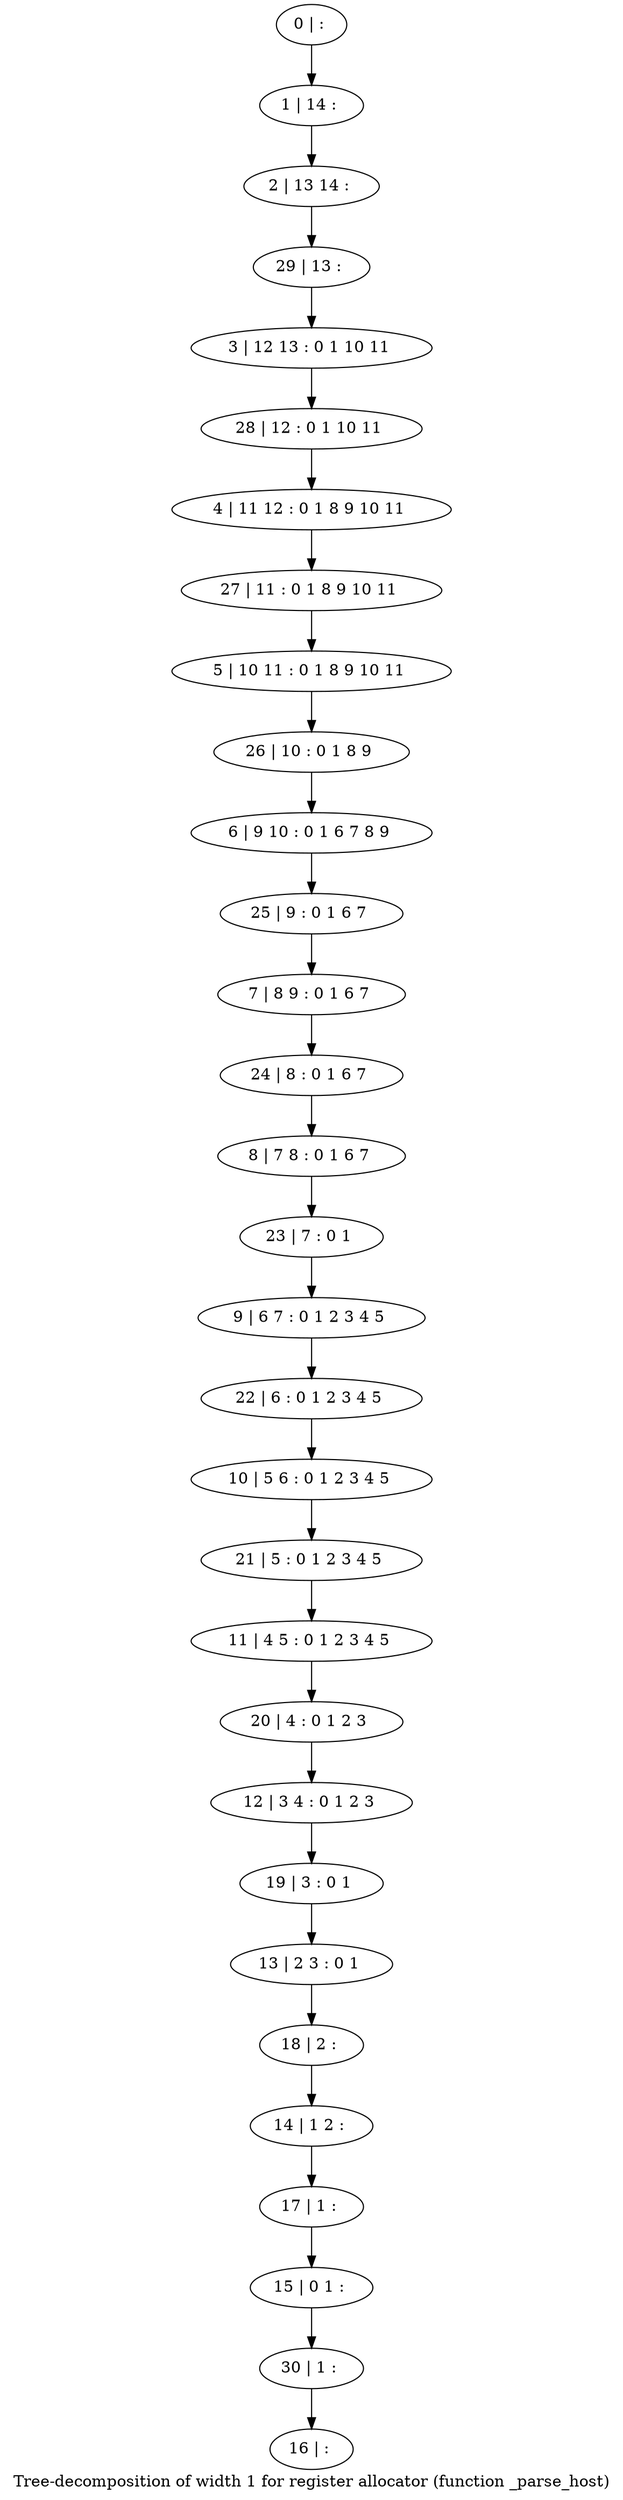 digraph G {
graph [label="Tree-decomposition of width 1 for register allocator (function _parse_host)"]
0[label="0 | : "];
1[label="1 | 14 : "];
2[label="2 | 13 14 : "];
3[label="3 | 12 13 : 0 1 10 11 "];
4[label="4 | 11 12 : 0 1 8 9 10 11 "];
5[label="5 | 10 11 : 0 1 8 9 10 11 "];
6[label="6 | 9 10 : 0 1 6 7 8 9 "];
7[label="7 | 8 9 : 0 1 6 7 "];
8[label="8 | 7 8 : 0 1 6 7 "];
9[label="9 | 6 7 : 0 1 2 3 4 5 "];
10[label="10 | 5 6 : 0 1 2 3 4 5 "];
11[label="11 | 4 5 : 0 1 2 3 4 5 "];
12[label="12 | 3 4 : 0 1 2 3 "];
13[label="13 | 2 3 : 0 1 "];
14[label="14 | 1 2 : "];
15[label="15 | 0 1 : "];
16[label="16 | : "];
17[label="17 | 1 : "];
18[label="18 | 2 : "];
19[label="19 | 3 : 0 1 "];
20[label="20 | 4 : 0 1 2 3 "];
21[label="21 | 5 : 0 1 2 3 4 5 "];
22[label="22 | 6 : 0 1 2 3 4 5 "];
23[label="23 | 7 : 0 1 "];
24[label="24 | 8 : 0 1 6 7 "];
25[label="25 | 9 : 0 1 6 7 "];
26[label="26 | 10 : 0 1 8 9 "];
27[label="27 | 11 : 0 1 8 9 10 11 "];
28[label="28 | 12 : 0 1 10 11 "];
29[label="29 | 13 : "];
30[label="30 | 1 : "];
0->1 ;
1->2 ;
17->15 ;
14->17 ;
18->14 ;
13->18 ;
19->13 ;
12->19 ;
20->12 ;
11->20 ;
21->11 ;
10->21 ;
22->10 ;
9->22 ;
23->9 ;
8->23 ;
24->8 ;
7->24 ;
25->7 ;
6->25 ;
26->6 ;
5->26 ;
27->5 ;
4->27 ;
28->4 ;
3->28 ;
29->3 ;
2->29 ;
30->16 ;
15->30 ;
}
